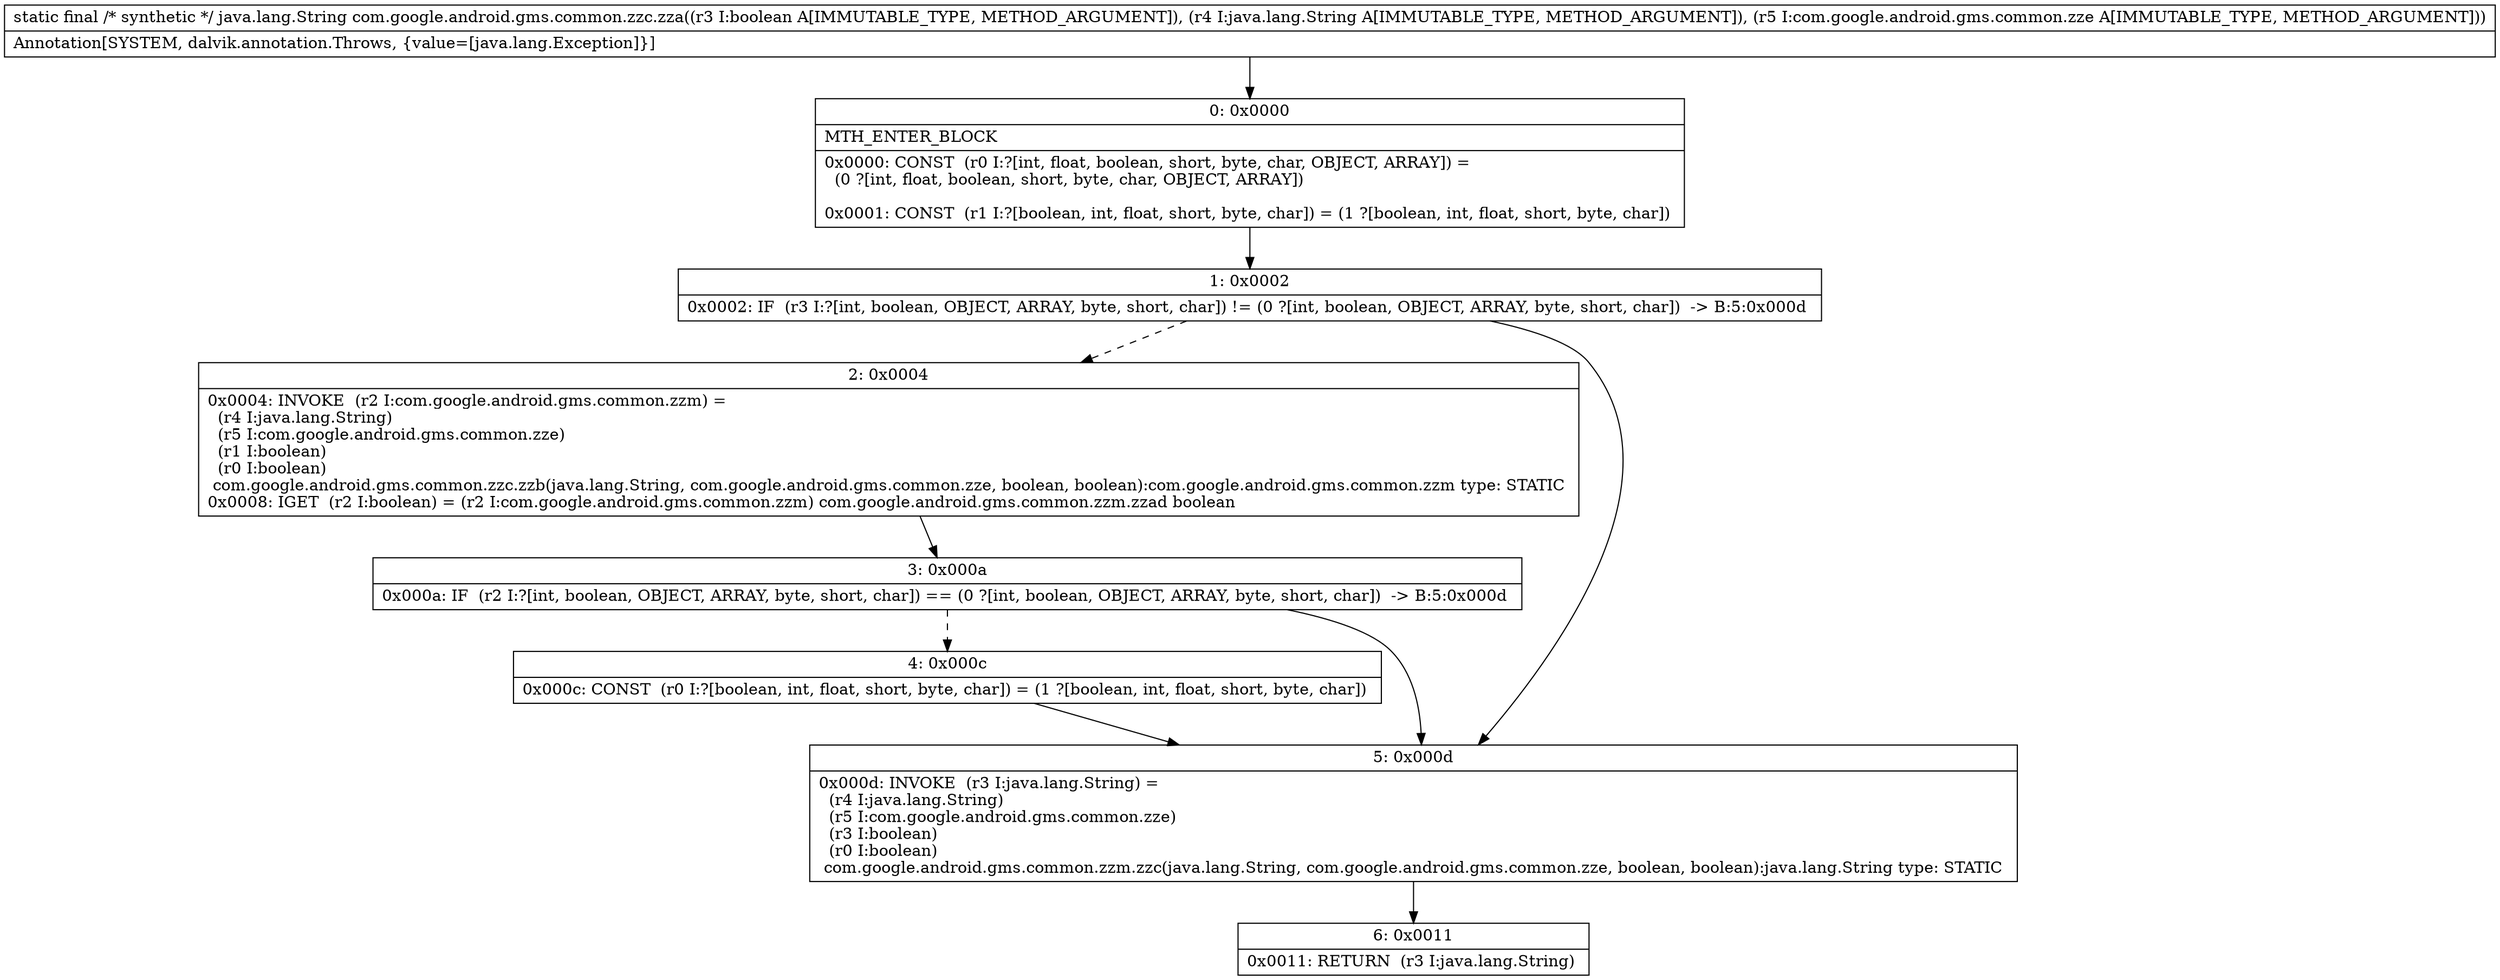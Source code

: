 digraph "CFG forcom.google.android.gms.common.zzc.zza(ZLjava\/lang\/String;Lcom\/google\/android\/gms\/common\/zze;)Ljava\/lang\/String;" {
Node_0 [shape=record,label="{0\:\ 0x0000|MTH_ENTER_BLOCK\l|0x0000: CONST  (r0 I:?[int, float, boolean, short, byte, char, OBJECT, ARRAY]) = \l  (0 ?[int, float, boolean, short, byte, char, OBJECT, ARRAY])\l \l0x0001: CONST  (r1 I:?[boolean, int, float, short, byte, char]) = (1 ?[boolean, int, float, short, byte, char]) \l}"];
Node_1 [shape=record,label="{1\:\ 0x0002|0x0002: IF  (r3 I:?[int, boolean, OBJECT, ARRAY, byte, short, char]) != (0 ?[int, boolean, OBJECT, ARRAY, byte, short, char])  \-\> B:5:0x000d \l}"];
Node_2 [shape=record,label="{2\:\ 0x0004|0x0004: INVOKE  (r2 I:com.google.android.gms.common.zzm) = \l  (r4 I:java.lang.String)\l  (r5 I:com.google.android.gms.common.zze)\l  (r1 I:boolean)\l  (r0 I:boolean)\l com.google.android.gms.common.zzc.zzb(java.lang.String, com.google.android.gms.common.zze, boolean, boolean):com.google.android.gms.common.zzm type: STATIC \l0x0008: IGET  (r2 I:boolean) = (r2 I:com.google.android.gms.common.zzm) com.google.android.gms.common.zzm.zzad boolean \l}"];
Node_3 [shape=record,label="{3\:\ 0x000a|0x000a: IF  (r2 I:?[int, boolean, OBJECT, ARRAY, byte, short, char]) == (0 ?[int, boolean, OBJECT, ARRAY, byte, short, char])  \-\> B:5:0x000d \l}"];
Node_4 [shape=record,label="{4\:\ 0x000c|0x000c: CONST  (r0 I:?[boolean, int, float, short, byte, char]) = (1 ?[boolean, int, float, short, byte, char]) \l}"];
Node_5 [shape=record,label="{5\:\ 0x000d|0x000d: INVOKE  (r3 I:java.lang.String) = \l  (r4 I:java.lang.String)\l  (r5 I:com.google.android.gms.common.zze)\l  (r3 I:boolean)\l  (r0 I:boolean)\l com.google.android.gms.common.zzm.zzc(java.lang.String, com.google.android.gms.common.zze, boolean, boolean):java.lang.String type: STATIC \l}"];
Node_6 [shape=record,label="{6\:\ 0x0011|0x0011: RETURN  (r3 I:java.lang.String) \l}"];
MethodNode[shape=record,label="{static final \/* synthetic *\/ java.lang.String com.google.android.gms.common.zzc.zza((r3 I:boolean A[IMMUTABLE_TYPE, METHOD_ARGUMENT]), (r4 I:java.lang.String A[IMMUTABLE_TYPE, METHOD_ARGUMENT]), (r5 I:com.google.android.gms.common.zze A[IMMUTABLE_TYPE, METHOD_ARGUMENT]))  | Annotation[SYSTEM, dalvik.annotation.Throws, \{value=[java.lang.Exception]\}]\l}"];
MethodNode -> Node_0;
Node_0 -> Node_1;
Node_1 -> Node_2[style=dashed];
Node_1 -> Node_5;
Node_2 -> Node_3;
Node_3 -> Node_4[style=dashed];
Node_3 -> Node_5;
Node_4 -> Node_5;
Node_5 -> Node_6;
}

